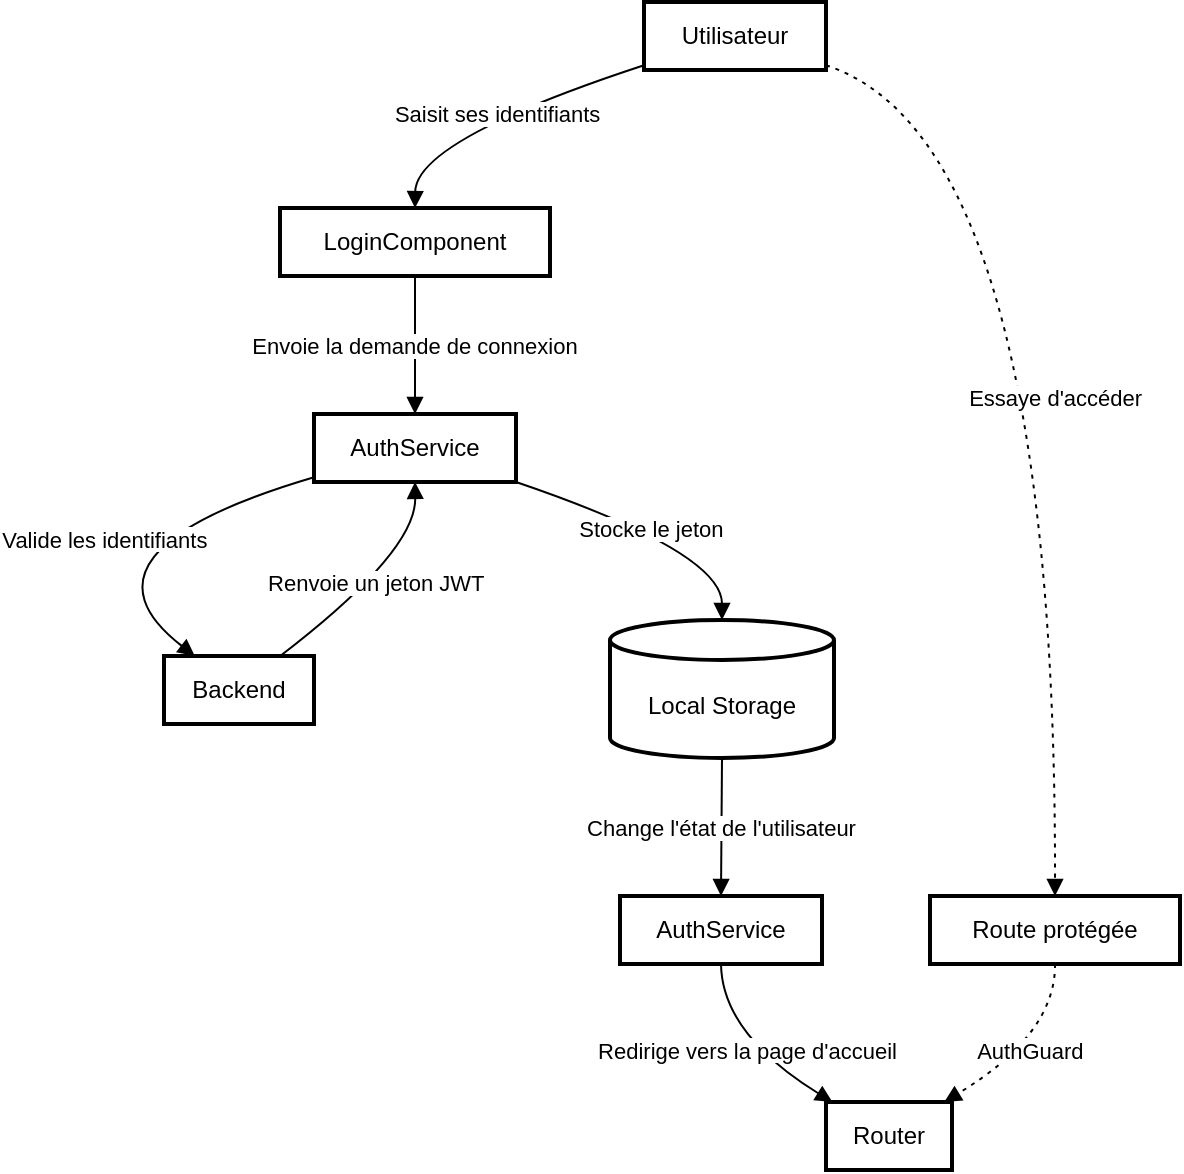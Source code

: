 <mxfile version="24.5.3" type="device">
  <diagram name="Page-1" id="WOSOVz6RM2XV0E5wkr61">
    <mxGraphModel dx="2261" dy="854" grid="1" gridSize="10" guides="1" tooltips="1" connect="1" arrows="1" fold="1" page="1" pageScale="1" pageWidth="827" pageHeight="1169" math="0" shadow="0">
      <root>
        <mxCell id="0" />
        <mxCell id="1" parent="0" />
        <mxCell id="LtcpgjHA8AtpNoiND4aA-1" value="Utilisateur" style="whiteSpace=wrap;strokeWidth=2;" vertex="1" parent="1">
          <mxGeometry x="182" y="40" width="91" height="34" as="geometry" />
        </mxCell>
        <mxCell id="LtcpgjHA8AtpNoiND4aA-2" value="LoginComponent" style="whiteSpace=wrap;strokeWidth=2;" vertex="1" parent="1">
          <mxGeometry y="143" width="135" height="34" as="geometry" />
        </mxCell>
        <mxCell id="LtcpgjHA8AtpNoiND4aA-3" value="AuthService" style="whiteSpace=wrap;strokeWidth=2;" vertex="1" parent="1">
          <mxGeometry x="17" y="246" width="101" height="34" as="geometry" />
        </mxCell>
        <mxCell id="LtcpgjHA8AtpNoiND4aA-4" value="Backend" style="whiteSpace=wrap;strokeWidth=2;" vertex="1" parent="1">
          <mxGeometry x="-58" y="367" width="75" height="34" as="geometry" />
        </mxCell>
        <mxCell id="LtcpgjHA8AtpNoiND4aA-5" value="Local Storage" style="shape=cylinder3;boundedLbl=1;backgroundOutline=1;size=10;strokeWidth=2;whiteSpace=wrap;" vertex="1" parent="1">
          <mxGeometry x="165" y="349" width="112" height="69" as="geometry" />
        </mxCell>
        <mxCell id="LtcpgjHA8AtpNoiND4aA-6" value="AuthService" style="whiteSpace=wrap;strokeWidth=2;" vertex="1" parent="1">
          <mxGeometry x="170" y="487" width="101" height="34" as="geometry" />
        </mxCell>
        <mxCell id="LtcpgjHA8AtpNoiND4aA-7" value="Router" style="whiteSpace=wrap;strokeWidth=2;" vertex="1" parent="1">
          <mxGeometry x="273" y="590" width="63" height="34" as="geometry" />
        </mxCell>
        <mxCell id="LtcpgjHA8AtpNoiND4aA-8" value="Route protégée" style="whiteSpace=wrap;strokeWidth=2;" vertex="1" parent="1">
          <mxGeometry x="325" y="487" width="125" height="34" as="geometry" />
        </mxCell>
        <mxCell id="LtcpgjHA8AtpNoiND4aA-9" value="Saisit ses identifiants" style="curved=1;startArrow=none;endArrow=block;exitX=0;exitY=0.93;entryX=0.5;entryY=0;rounded=0;" edge="1" parent="1" source="LtcpgjHA8AtpNoiND4aA-1" target="LtcpgjHA8AtpNoiND4aA-2">
          <mxGeometry relative="1" as="geometry">
            <Array as="points">
              <mxPoint x="68" y="109" />
            </Array>
          </mxGeometry>
        </mxCell>
        <mxCell id="LtcpgjHA8AtpNoiND4aA-10" value="Envoie la demande de connexion" style="curved=1;startArrow=none;endArrow=block;exitX=0.5;exitY=1;entryX=0.5;entryY=0;rounded=0;" edge="1" parent="1" source="LtcpgjHA8AtpNoiND4aA-2" target="LtcpgjHA8AtpNoiND4aA-3">
          <mxGeometry relative="1" as="geometry">
            <Array as="points" />
          </mxGeometry>
        </mxCell>
        <mxCell id="LtcpgjHA8AtpNoiND4aA-11" value="Valide les identifiants" style="curved=1;startArrow=none;endArrow=block;exitX=0;exitY=0.93;entryX=0.2;entryY=-0.01;rounded=0;" edge="1" parent="1" source="LtcpgjHA8AtpNoiND4aA-3" target="LtcpgjHA8AtpNoiND4aA-4">
          <mxGeometry relative="1" as="geometry">
            <Array as="points">
              <mxPoint x="-110" y="315" />
            </Array>
          </mxGeometry>
        </mxCell>
        <mxCell id="LtcpgjHA8AtpNoiND4aA-12" value="Renvoie un jeton JWT" style="curved=1;startArrow=none;endArrow=block;exitX=0.78;exitY=-0.01;entryX=0.5;entryY=1;rounded=0;" edge="1" parent="1" source="LtcpgjHA8AtpNoiND4aA-4" target="LtcpgjHA8AtpNoiND4aA-3">
          <mxGeometry relative="1" as="geometry">
            <Array as="points">
              <mxPoint x="68" y="315" />
            </Array>
          </mxGeometry>
        </mxCell>
        <mxCell id="LtcpgjHA8AtpNoiND4aA-13" value="Stocke le jeton" style="curved=1;startArrow=none;endArrow=block;exitX=1;exitY=1;entryX=0.5;entryY=0;rounded=0;" edge="1" parent="1" source="LtcpgjHA8AtpNoiND4aA-3" target="LtcpgjHA8AtpNoiND4aA-5">
          <mxGeometry relative="1" as="geometry">
            <Array as="points">
              <mxPoint x="221" y="315" />
            </Array>
          </mxGeometry>
        </mxCell>
        <mxCell id="LtcpgjHA8AtpNoiND4aA-14" value="Change l&#39;état de l&#39;utilisateur" style="curved=1;startArrow=none;endArrow=block;exitX=0.5;exitY=1.01;entryX=0.5;entryY=0.01;rounded=0;" edge="1" parent="1" source="LtcpgjHA8AtpNoiND4aA-5" target="LtcpgjHA8AtpNoiND4aA-6">
          <mxGeometry relative="1" as="geometry">
            <Array as="points" />
          </mxGeometry>
        </mxCell>
        <mxCell id="LtcpgjHA8AtpNoiND4aA-15" value="Redirige vers la page d&#39;accueil" style="curved=1;startArrow=none;endArrow=block;exitX=0.5;exitY=1.01;entryX=0.06;entryY=0.01;rounded=0;" edge="1" parent="1" source="LtcpgjHA8AtpNoiND4aA-6" target="LtcpgjHA8AtpNoiND4aA-7">
          <mxGeometry relative="1" as="geometry">
            <Array as="points">
              <mxPoint x="221" y="556" />
            </Array>
          </mxGeometry>
        </mxCell>
        <mxCell id="LtcpgjHA8AtpNoiND4aA-16" value="AuthGuard" style="curved=1;dashed=1;dashPattern=2 3;startArrow=none;endArrow=block;exitX=0.5;exitY=1.01;entryX=0.93;entryY=0.01;rounded=0;" edge="1" parent="1" source="LtcpgjHA8AtpNoiND4aA-8" target="LtcpgjHA8AtpNoiND4aA-7">
          <mxGeometry relative="1" as="geometry">
            <Array as="points">
              <mxPoint x="388" y="556" />
            </Array>
          </mxGeometry>
        </mxCell>
        <mxCell id="LtcpgjHA8AtpNoiND4aA-17" value="Essaye d&#39;accéder" style="curved=1;dashed=1;dashPattern=2 3;startArrow=none;endArrow=block;exitX=1;exitY=0.93;entryX=0.5;entryY=0.01;rounded=0;" edge="1" parent="1" source="LtcpgjHA8AtpNoiND4aA-1" target="LtcpgjHA8AtpNoiND4aA-8">
          <mxGeometry relative="1" as="geometry">
            <Array as="points">
              <mxPoint x="388" y="109" />
            </Array>
          </mxGeometry>
        </mxCell>
      </root>
    </mxGraphModel>
  </diagram>
</mxfile>
